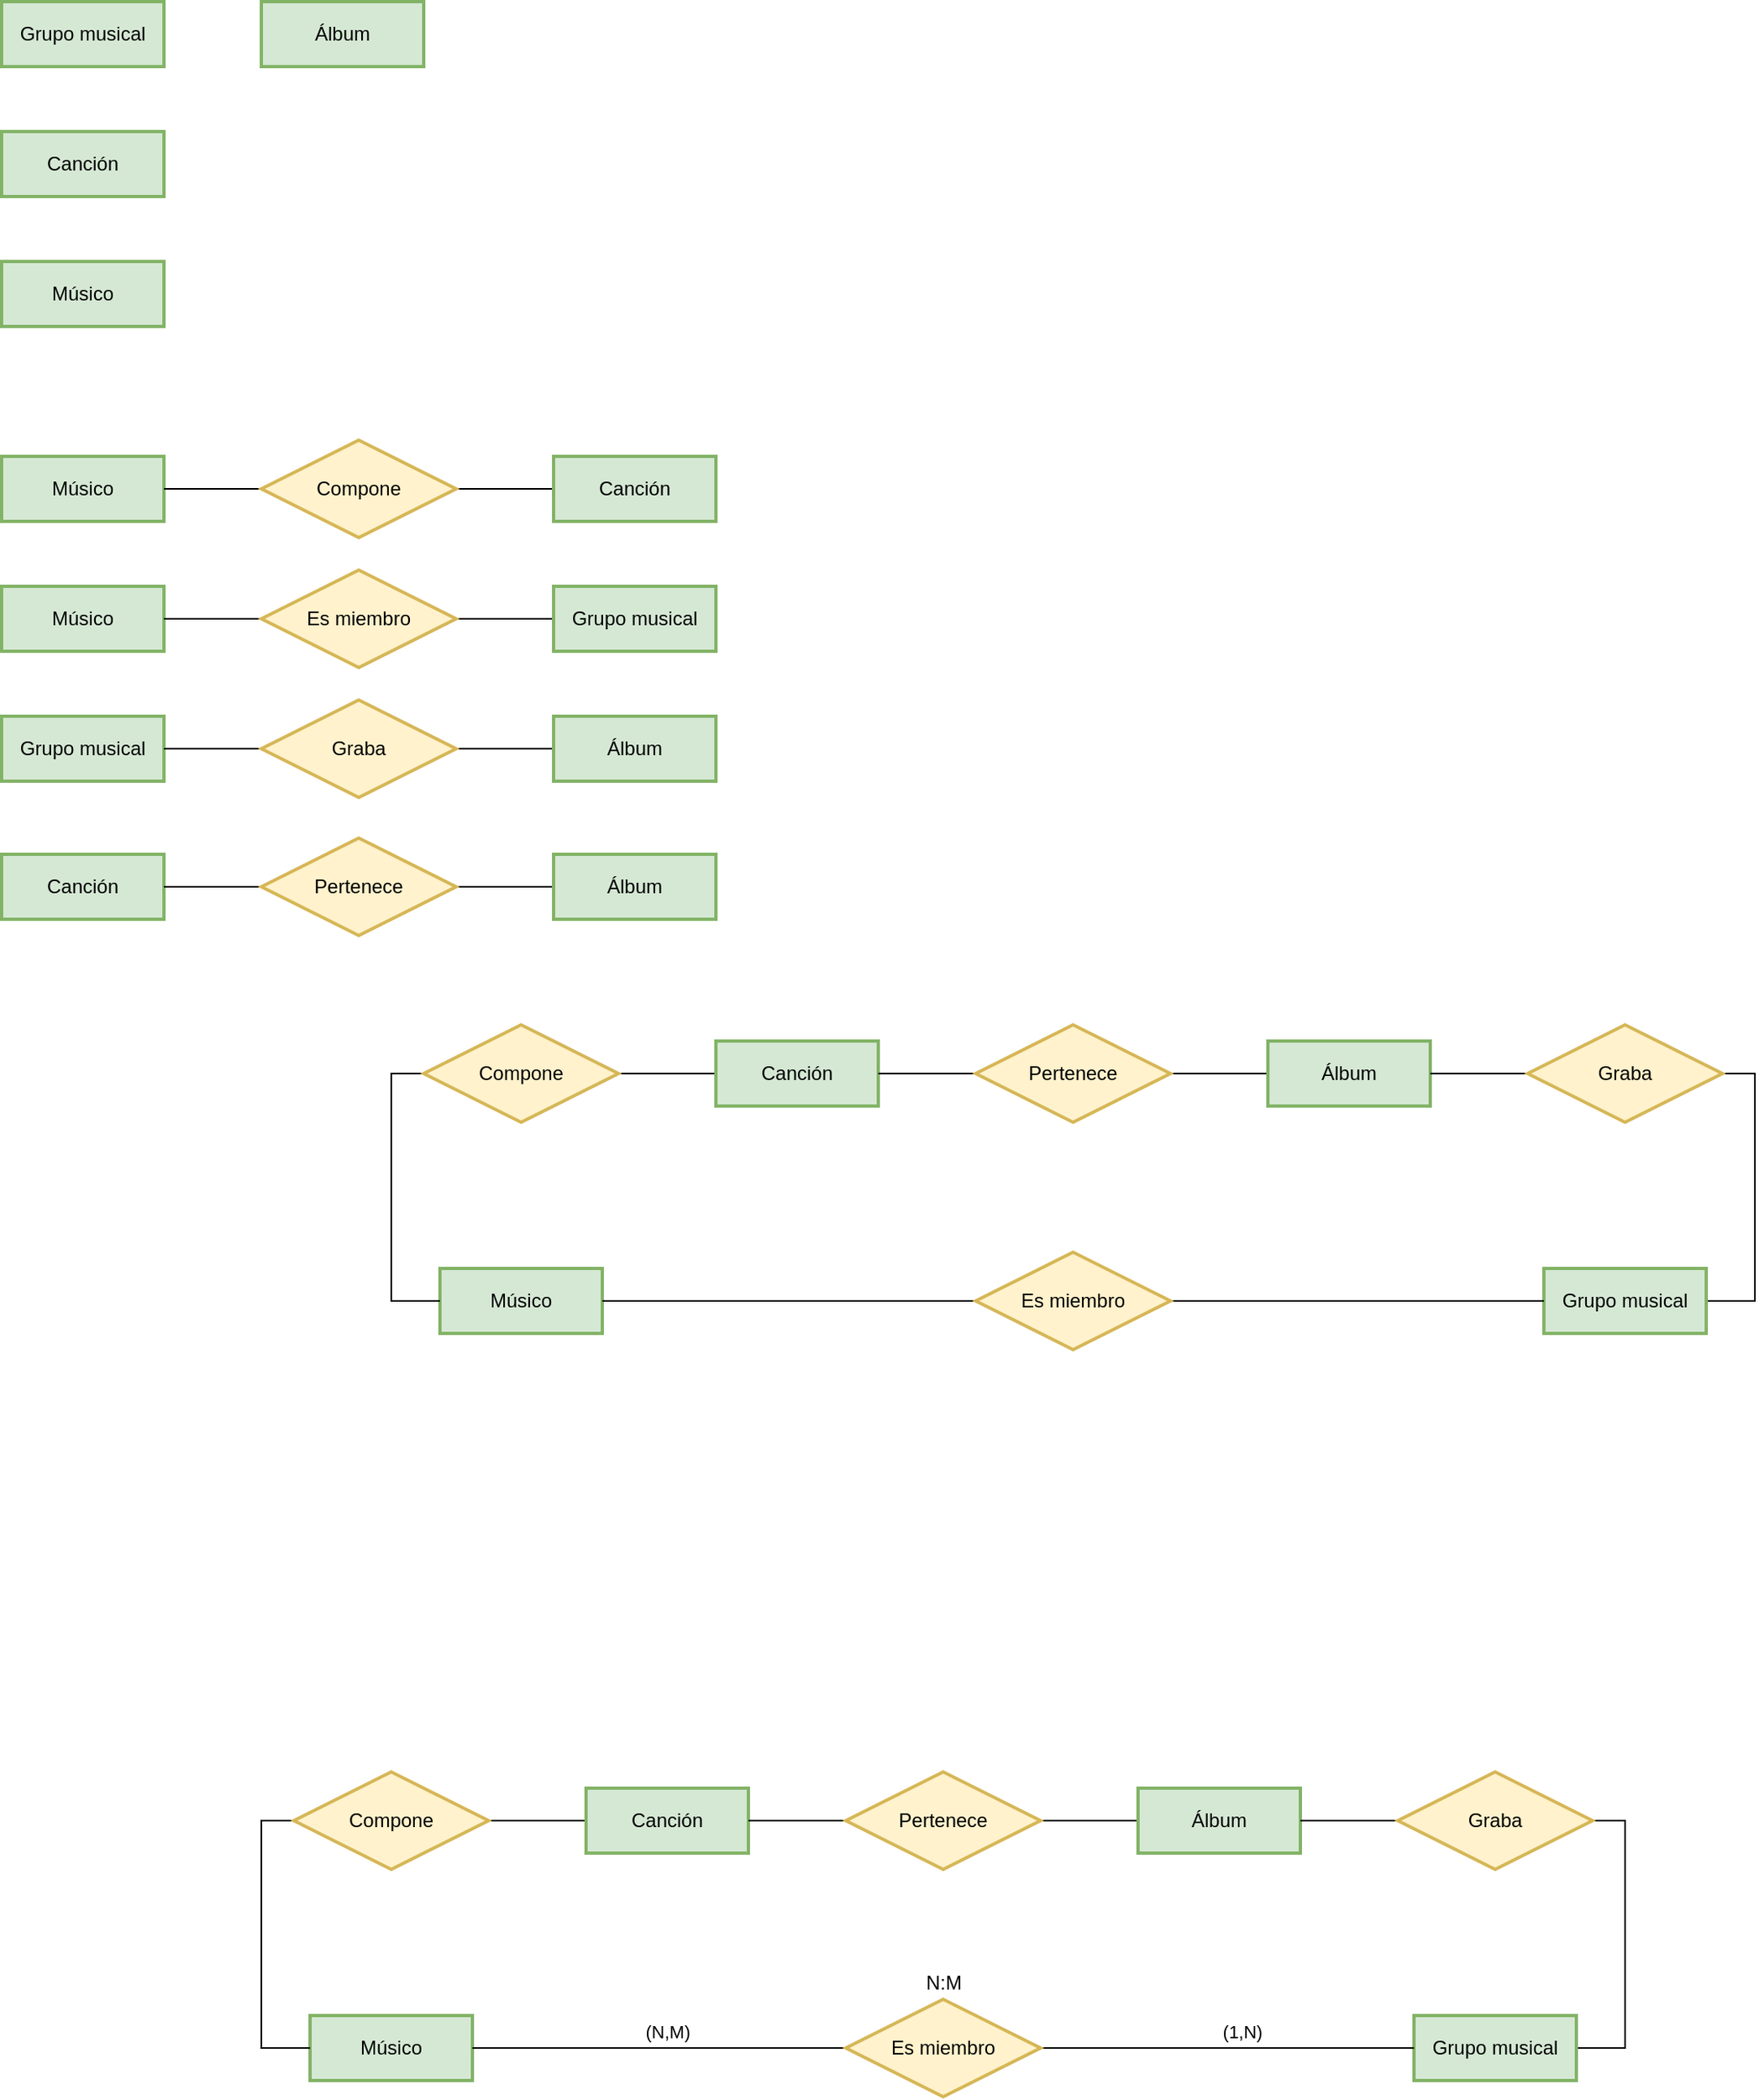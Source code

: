 <mxfile version="20.5.1" type="github"><diagram id="CJfv9iZg5P7FjEcWh2f2" name="Página-1"><mxGraphModel dx="1422" dy="727" grid="1" gridSize="10" guides="1" tooltips="1" connect="1" arrows="1" fold="1" page="1" pageScale="1" pageWidth="827" pageHeight="1169" math="0" shadow="0"><root><mxCell id="0"/><mxCell id="1" parent="0"/><mxCell id="u3OVXh_-RhlKzZClgj6L-1" value="&lt;div&gt;Grupo musical&lt;/div&gt;" style="whiteSpace=wrap;html=1;align=center;strokeWidth=2;fillColor=#d5e8d4;strokeColor=#82b366;" parent="1" vertex="1"><mxGeometry x="40" y="40" width="100" height="40" as="geometry"/></mxCell><mxCell id="u3OVXh_-RhlKzZClgj6L-2" value="Canción" style="whiteSpace=wrap;html=1;align=center;strokeWidth=2;fillColor=#d5e8d4;strokeColor=#82b366;" parent="1" vertex="1"><mxGeometry x="40" y="120" width="100" height="40" as="geometry"/></mxCell><mxCell id="u3OVXh_-RhlKzZClgj6L-3" value="Músico" style="whiteSpace=wrap;html=1;align=center;strokeWidth=2;fillColor=#d5e8d4;strokeColor=#82b366;" parent="1" vertex="1"><mxGeometry x="40" y="200" width="100" height="40" as="geometry"/></mxCell><mxCell id="u3OVXh_-RhlKzZClgj6L-4" value="&lt;div&gt;Álbum&lt;/div&gt;" style="whiteSpace=wrap;html=1;align=center;strokeWidth=2;fillColor=#d5e8d4;strokeColor=#82b366;" parent="1" vertex="1"><mxGeometry x="200" y="40" width="100" height="40" as="geometry"/></mxCell><mxCell id="u3OVXh_-RhlKzZClgj6L-5" value="Músico" style="whiteSpace=wrap;html=1;align=center;strokeWidth=2;fillColor=#d5e8d4;strokeColor=#82b366;" parent="1" vertex="1"><mxGeometry x="40" y="320" width="100" height="40" as="geometry"/></mxCell><mxCell id="u3OVXh_-RhlKzZClgj6L-8" style="edgeStyle=orthogonalEdgeStyle;rounded=0;orthogonalLoop=1;jettySize=auto;html=1;exitX=0;exitY=0.5;exitDx=0;exitDy=0;entryX=1;entryY=0.5;entryDx=0;entryDy=0;endArrow=none;endFill=0;" parent="1" source="u3OVXh_-RhlKzZClgj6L-6" target="u3OVXh_-RhlKzZClgj6L-5" edge="1"><mxGeometry relative="1" as="geometry"/></mxCell><mxCell id="u3OVXh_-RhlKzZClgj6L-9" style="edgeStyle=orthogonalEdgeStyle;rounded=0;orthogonalLoop=1;jettySize=auto;html=1;exitX=1;exitY=0.5;exitDx=0;exitDy=0;entryX=0;entryY=0.5;entryDx=0;entryDy=0;endArrow=none;endFill=0;" parent="1" source="u3OVXh_-RhlKzZClgj6L-6" target="u3OVXh_-RhlKzZClgj6L-7" edge="1"><mxGeometry relative="1" as="geometry"/></mxCell><mxCell id="u3OVXh_-RhlKzZClgj6L-6" value="Compone" style="shape=rhombus;perimeter=rhombusPerimeter;whiteSpace=wrap;html=1;align=center;strokeWidth=2;fillColor=#fff2cc;strokeColor=#d6b656;" parent="1" vertex="1"><mxGeometry x="200" y="310" width="120" height="60" as="geometry"/></mxCell><mxCell id="u3OVXh_-RhlKzZClgj6L-7" value="Canción" style="whiteSpace=wrap;html=1;align=center;strokeWidth=2;fillColor=#d5e8d4;strokeColor=#82b366;" parent="1" vertex="1"><mxGeometry x="380" y="320" width="100" height="40" as="geometry"/></mxCell><mxCell id="u3OVXh_-RhlKzZClgj6L-14" value="Músico" style="whiteSpace=wrap;html=1;align=center;strokeWidth=2;fillColor=#d5e8d4;strokeColor=#82b366;" parent="1" vertex="1"><mxGeometry x="40" y="400" width="100" height="40" as="geometry"/></mxCell><mxCell id="u3OVXh_-RhlKzZClgj6L-15" style="edgeStyle=orthogonalEdgeStyle;rounded=0;orthogonalLoop=1;jettySize=auto;html=1;exitX=0;exitY=0.5;exitDx=0;exitDy=0;entryX=1;entryY=0.5;entryDx=0;entryDy=0;endArrow=none;endFill=0;" parent="1" source="u3OVXh_-RhlKzZClgj6L-17" target="u3OVXh_-RhlKzZClgj6L-14" edge="1"><mxGeometry relative="1" as="geometry"/></mxCell><mxCell id="u3OVXh_-RhlKzZClgj6L-16" style="edgeStyle=orthogonalEdgeStyle;rounded=0;orthogonalLoop=1;jettySize=auto;html=1;exitX=1;exitY=0.5;exitDx=0;exitDy=0;entryX=0;entryY=0.5;entryDx=0;entryDy=0;endArrow=none;endFill=0;" parent="1" source="u3OVXh_-RhlKzZClgj6L-17" target="u3OVXh_-RhlKzZClgj6L-18" edge="1"><mxGeometry relative="1" as="geometry"/></mxCell><mxCell id="u3OVXh_-RhlKzZClgj6L-17" value="Es miembro" style="shape=rhombus;perimeter=rhombusPerimeter;whiteSpace=wrap;html=1;align=center;strokeWidth=2;fillColor=#fff2cc;strokeColor=#d6b656;" parent="1" vertex="1"><mxGeometry x="200" y="390" width="120" height="60" as="geometry"/></mxCell><mxCell id="u3OVXh_-RhlKzZClgj6L-18" value="Grupo musical" style="whiteSpace=wrap;html=1;align=center;strokeWidth=2;fillColor=#d5e8d4;strokeColor=#82b366;" parent="1" vertex="1"><mxGeometry x="380" y="400" width="100" height="40" as="geometry"/></mxCell><mxCell id="u3OVXh_-RhlKzZClgj6L-19" value="Grupo musical" style="whiteSpace=wrap;html=1;align=center;strokeWidth=2;fillColor=#d5e8d4;strokeColor=#82b366;" parent="1" vertex="1"><mxGeometry x="40" y="480" width="100" height="40" as="geometry"/></mxCell><mxCell id="u3OVXh_-RhlKzZClgj6L-20" style="edgeStyle=orthogonalEdgeStyle;rounded=0;orthogonalLoop=1;jettySize=auto;html=1;exitX=0;exitY=0.5;exitDx=0;exitDy=0;entryX=1;entryY=0.5;entryDx=0;entryDy=0;endArrow=none;endFill=0;" parent="1" source="u3OVXh_-RhlKzZClgj6L-22" target="u3OVXh_-RhlKzZClgj6L-19" edge="1"><mxGeometry relative="1" as="geometry"/></mxCell><mxCell id="u3OVXh_-RhlKzZClgj6L-21" style="edgeStyle=orthogonalEdgeStyle;rounded=0;orthogonalLoop=1;jettySize=auto;html=1;exitX=1;exitY=0.5;exitDx=0;exitDy=0;entryX=0;entryY=0.5;entryDx=0;entryDy=0;endArrow=none;endFill=0;" parent="1" source="u3OVXh_-RhlKzZClgj6L-22" target="u3OVXh_-RhlKzZClgj6L-23" edge="1"><mxGeometry relative="1" as="geometry"/></mxCell><mxCell id="u3OVXh_-RhlKzZClgj6L-22" value="Graba" style="shape=rhombus;perimeter=rhombusPerimeter;whiteSpace=wrap;html=1;align=center;strokeWidth=2;fillColor=#fff2cc;strokeColor=#d6b656;" parent="1" vertex="1"><mxGeometry x="200" y="470" width="120" height="60" as="geometry"/></mxCell><mxCell id="u3OVXh_-RhlKzZClgj6L-23" value="Álbum" style="whiteSpace=wrap;html=1;align=center;strokeWidth=2;fillColor=#d5e8d4;strokeColor=#82b366;" parent="1" vertex="1"><mxGeometry x="380" y="480" width="100" height="40" as="geometry"/></mxCell><mxCell id="u3OVXh_-RhlKzZClgj6L-26" value="Canción" style="whiteSpace=wrap;html=1;align=center;strokeWidth=2;fillColor=#d5e8d4;strokeColor=#82b366;" parent="1" vertex="1"><mxGeometry x="40" y="565" width="100" height="40" as="geometry"/></mxCell><mxCell id="u3OVXh_-RhlKzZClgj6L-27" style="edgeStyle=orthogonalEdgeStyle;rounded=0;orthogonalLoop=1;jettySize=auto;html=1;exitX=0;exitY=0.5;exitDx=0;exitDy=0;entryX=1;entryY=0.5;entryDx=0;entryDy=0;endArrow=none;endFill=0;" parent="1" source="u3OVXh_-RhlKzZClgj6L-29" target="u3OVXh_-RhlKzZClgj6L-26" edge="1"><mxGeometry relative="1" as="geometry"/></mxCell><mxCell id="u3OVXh_-RhlKzZClgj6L-28" style="edgeStyle=orthogonalEdgeStyle;rounded=0;orthogonalLoop=1;jettySize=auto;html=1;exitX=1;exitY=0.5;exitDx=0;exitDy=0;entryX=0;entryY=0.5;entryDx=0;entryDy=0;endArrow=none;endFill=0;" parent="1" source="u3OVXh_-RhlKzZClgj6L-29" target="u3OVXh_-RhlKzZClgj6L-30" edge="1"><mxGeometry relative="1" as="geometry"/></mxCell><mxCell id="u3OVXh_-RhlKzZClgj6L-29" value="Pertenece" style="shape=rhombus;perimeter=rhombusPerimeter;whiteSpace=wrap;html=1;align=center;strokeWidth=2;fillColor=#fff2cc;strokeColor=#d6b656;" parent="1" vertex="1"><mxGeometry x="200" y="555" width="120" height="60" as="geometry"/></mxCell><mxCell id="u3OVXh_-RhlKzZClgj6L-30" value="Álbum" style="whiteSpace=wrap;html=1;align=center;strokeWidth=2;fillColor=#d5e8d4;strokeColor=#82b366;" parent="1" vertex="1"><mxGeometry x="380" y="565" width="100" height="40" as="geometry"/></mxCell><mxCell id="u3OVXh_-RhlKzZClgj6L-31" value="Músico" style="whiteSpace=wrap;html=1;align=center;strokeWidth=2;fillColor=#d5e8d4;strokeColor=#82b366;" parent="1" vertex="1"><mxGeometry x="310" y="820" width="100" height="40" as="geometry"/></mxCell><mxCell id="u3OVXh_-RhlKzZClgj6L-33" style="edgeStyle=orthogonalEdgeStyle;rounded=0;orthogonalLoop=1;jettySize=auto;html=1;exitX=1;exitY=0.5;exitDx=0;exitDy=0;entryX=0;entryY=0.5;entryDx=0;entryDy=0;endArrow=none;endFill=0;" parent="1" source="u3OVXh_-RhlKzZClgj6L-34" target="u3OVXh_-RhlKzZClgj6L-35" edge="1"><mxGeometry relative="1" as="geometry"/></mxCell><mxCell id="u3OVXh_-RhlKzZClgj6L-48" style="edgeStyle=orthogonalEdgeStyle;rounded=0;orthogonalLoop=1;jettySize=auto;html=1;exitX=0;exitY=0.5;exitDx=0;exitDy=0;entryX=0;entryY=0.5;entryDx=0;entryDy=0;endArrow=none;endFill=0;" parent="1" source="u3OVXh_-RhlKzZClgj6L-34" target="u3OVXh_-RhlKzZClgj6L-31" edge="1"><mxGeometry relative="1" as="geometry"/></mxCell><mxCell id="u3OVXh_-RhlKzZClgj6L-34" value="Compone" style="shape=rhombus;perimeter=rhombusPerimeter;whiteSpace=wrap;html=1;align=center;strokeWidth=2;fillColor=#fff2cc;strokeColor=#d6b656;" parent="1" vertex="1"><mxGeometry x="300" y="670" width="120" height="60" as="geometry"/></mxCell><mxCell id="u3OVXh_-RhlKzZClgj6L-35" value="Canción" style="whiteSpace=wrap;html=1;align=center;strokeWidth=2;fillColor=#d5e8d4;strokeColor=#82b366;" parent="1" vertex="1"><mxGeometry x="480" y="680" width="100" height="40" as="geometry"/></mxCell><mxCell id="u3OVXh_-RhlKzZClgj6L-37" style="edgeStyle=orthogonalEdgeStyle;rounded=0;orthogonalLoop=1;jettySize=auto;html=1;exitX=1;exitY=0.5;exitDx=0;exitDy=0;entryX=0;entryY=0.5;entryDx=0;entryDy=0;endArrow=none;endFill=0;" parent="1" source="u3OVXh_-RhlKzZClgj6L-38" target="u3OVXh_-RhlKzZClgj6L-39" edge="1"><mxGeometry relative="1" as="geometry"/></mxCell><mxCell id="u3OVXh_-RhlKzZClgj6L-40" style="edgeStyle=orthogonalEdgeStyle;rounded=0;orthogonalLoop=1;jettySize=auto;html=1;exitX=0;exitY=0.5;exitDx=0;exitDy=0;entryX=1;entryY=0.5;entryDx=0;entryDy=0;endArrow=none;endFill=0;" parent="1" source="u3OVXh_-RhlKzZClgj6L-38" target="u3OVXh_-RhlKzZClgj6L-35" edge="1"><mxGeometry relative="1" as="geometry"/></mxCell><mxCell id="u3OVXh_-RhlKzZClgj6L-38" value="Pertenece" style="shape=rhombus;perimeter=rhombusPerimeter;whiteSpace=wrap;html=1;align=center;strokeWidth=2;fillColor=#fff2cc;strokeColor=#d6b656;" parent="1" vertex="1"><mxGeometry x="640" y="670" width="120" height="60" as="geometry"/></mxCell><mxCell id="u3OVXh_-RhlKzZClgj6L-39" value="Álbum" style="whiteSpace=wrap;html=1;align=center;strokeWidth=2;fillColor=#d5e8d4;strokeColor=#82b366;" parent="1" vertex="1"><mxGeometry x="820" y="680" width="100" height="40" as="geometry"/></mxCell><mxCell id="u3OVXh_-RhlKzZClgj6L-44" style="edgeStyle=orthogonalEdgeStyle;rounded=0;orthogonalLoop=1;jettySize=auto;html=1;exitX=0;exitY=0.5;exitDx=0;exitDy=0;entryX=1;entryY=0.5;entryDx=0;entryDy=0;endArrow=none;endFill=0;" parent="1" source="u3OVXh_-RhlKzZClgj6L-41" target="u3OVXh_-RhlKzZClgj6L-39" edge="1"><mxGeometry relative="1" as="geometry"/></mxCell><mxCell id="u3OVXh_-RhlKzZClgj6L-49" style="edgeStyle=orthogonalEdgeStyle;rounded=0;orthogonalLoop=1;jettySize=auto;html=1;exitX=1;exitY=0.5;exitDx=0;exitDy=0;entryX=1;entryY=0.5;entryDx=0;entryDy=0;endArrow=none;endFill=0;" parent="1" source="u3OVXh_-RhlKzZClgj6L-41" target="u3OVXh_-RhlKzZClgj6L-42" edge="1"><mxGeometry relative="1" as="geometry"/></mxCell><mxCell id="u3OVXh_-RhlKzZClgj6L-41" value="Graba" style="shape=rhombus;perimeter=rhombusPerimeter;whiteSpace=wrap;html=1;align=center;strokeWidth=2;fillColor=#fff2cc;strokeColor=#d6b656;" parent="1" vertex="1"><mxGeometry x="980" y="670" width="120" height="60" as="geometry"/></mxCell><mxCell id="u3OVXh_-RhlKzZClgj6L-42" value="Grupo musical" style="whiteSpace=wrap;html=1;align=center;strokeWidth=2;fillColor=#d5e8d4;strokeColor=#82b366;" parent="1" vertex="1"><mxGeometry x="990" y="820" width="100" height="40" as="geometry"/></mxCell><mxCell id="u3OVXh_-RhlKzZClgj6L-50" style="edgeStyle=orthogonalEdgeStyle;rounded=0;orthogonalLoop=1;jettySize=auto;html=1;exitX=1;exitY=0.5;exitDx=0;exitDy=0;entryX=0;entryY=0.5;entryDx=0;entryDy=0;endArrow=none;endFill=0;" parent="1" source="u3OVXh_-RhlKzZClgj6L-45" target="u3OVXh_-RhlKzZClgj6L-42" edge="1"><mxGeometry relative="1" as="geometry"/></mxCell><mxCell id="u3OVXh_-RhlKzZClgj6L-51" style="edgeStyle=orthogonalEdgeStyle;rounded=0;orthogonalLoop=1;jettySize=auto;html=1;exitX=0;exitY=0.5;exitDx=0;exitDy=0;entryX=1;entryY=0.5;entryDx=0;entryDy=0;endArrow=none;endFill=0;" parent="1" source="u3OVXh_-RhlKzZClgj6L-45" target="u3OVXh_-RhlKzZClgj6L-31" edge="1"><mxGeometry relative="1" as="geometry"/></mxCell><mxCell id="u3OVXh_-RhlKzZClgj6L-45" value="Es miembro" style="shape=rhombus;perimeter=rhombusPerimeter;whiteSpace=wrap;html=1;align=center;strokeWidth=2;fillColor=#fff2cc;strokeColor=#d6b656;" parent="1" vertex="1"><mxGeometry x="640" y="810" width="120" height="60" as="geometry"/></mxCell><mxCell id="u3OVXh_-RhlKzZClgj6L-52" value="Músico" style="whiteSpace=wrap;html=1;align=center;strokeWidth=2;fillColor=#d5e8d4;strokeColor=#82b366;" parent="1" vertex="1"><mxGeometry x="230" y="1280" width="100" height="40" as="geometry"/></mxCell><mxCell id="u3OVXh_-RhlKzZClgj6L-53" style="edgeStyle=orthogonalEdgeStyle;rounded=0;orthogonalLoop=1;jettySize=auto;html=1;exitX=1;exitY=0.5;exitDx=0;exitDy=0;entryX=0;entryY=0.5;entryDx=0;entryDy=0;endArrow=none;endFill=0;" parent="1" source="u3OVXh_-RhlKzZClgj6L-55" target="u3OVXh_-RhlKzZClgj6L-56" edge="1"><mxGeometry relative="1" as="geometry"/></mxCell><mxCell id="u3OVXh_-RhlKzZClgj6L-54" style="edgeStyle=orthogonalEdgeStyle;rounded=0;orthogonalLoop=1;jettySize=auto;html=1;exitX=0;exitY=0.5;exitDx=0;exitDy=0;entryX=0;entryY=0.5;entryDx=0;entryDy=0;endArrow=none;endFill=0;" parent="1" source="u3OVXh_-RhlKzZClgj6L-55" target="u3OVXh_-RhlKzZClgj6L-52" edge="1"><mxGeometry relative="1" as="geometry"/></mxCell><mxCell id="u3OVXh_-RhlKzZClgj6L-55" value="Compone" style="shape=rhombus;perimeter=rhombusPerimeter;whiteSpace=wrap;html=1;align=center;strokeWidth=2;fillColor=#fff2cc;strokeColor=#d6b656;" parent="1" vertex="1"><mxGeometry x="220" y="1130" width="120" height="60" as="geometry"/></mxCell><mxCell id="u3OVXh_-RhlKzZClgj6L-56" value="Canción" style="whiteSpace=wrap;html=1;align=center;strokeWidth=2;fillColor=#d5e8d4;strokeColor=#82b366;" parent="1" vertex="1"><mxGeometry x="400" y="1140" width="100" height="40" as="geometry"/></mxCell><mxCell id="u3OVXh_-RhlKzZClgj6L-57" style="edgeStyle=orthogonalEdgeStyle;rounded=0;orthogonalLoop=1;jettySize=auto;html=1;exitX=1;exitY=0.5;exitDx=0;exitDy=0;entryX=0;entryY=0.5;entryDx=0;entryDy=0;endArrow=none;endFill=0;" parent="1" source="u3OVXh_-RhlKzZClgj6L-59" target="u3OVXh_-RhlKzZClgj6L-60" edge="1"><mxGeometry relative="1" as="geometry"/></mxCell><mxCell id="u3OVXh_-RhlKzZClgj6L-58" style="edgeStyle=orthogonalEdgeStyle;rounded=0;orthogonalLoop=1;jettySize=auto;html=1;exitX=0;exitY=0.5;exitDx=0;exitDy=0;entryX=1;entryY=0.5;entryDx=0;entryDy=0;endArrow=none;endFill=0;" parent="1" source="u3OVXh_-RhlKzZClgj6L-59" target="u3OVXh_-RhlKzZClgj6L-56" edge="1"><mxGeometry relative="1" as="geometry"/></mxCell><mxCell id="u3OVXh_-RhlKzZClgj6L-59" value="Pertenece" style="shape=rhombus;perimeter=rhombusPerimeter;whiteSpace=wrap;html=1;align=center;strokeWidth=2;fillColor=#fff2cc;strokeColor=#d6b656;" parent="1" vertex="1"><mxGeometry x="560" y="1130" width="120" height="60" as="geometry"/></mxCell><mxCell id="u3OVXh_-RhlKzZClgj6L-60" value="Álbum" style="whiteSpace=wrap;html=1;align=center;strokeWidth=2;fillColor=#d5e8d4;strokeColor=#82b366;" parent="1" vertex="1"><mxGeometry x="740" y="1140" width="100" height="40" as="geometry"/></mxCell><mxCell id="u3OVXh_-RhlKzZClgj6L-61" style="edgeStyle=orthogonalEdgeStyle;rounded=0;orthogonalLoop=1;jettySize=auto;html=1;exitX=0;exitY=0.5;exitDx=0;exitDy=0;entryX=1;entryY=0.5;entryDx=0;entryDy=0;endArrow=none;endFill=0;" parent="1" source="u3OVXh_-RhlKzZClgj6L-63" target="u3OVXh_-RhlKzZClgj6L-60" edge="1"><mxGeometry relative="1" as="geometry"/></mxCell><mxCell id="u3OVXh_-RhlKzZClgj6L-62" style="edgeStyle=orthogonalEdgeStyle;rounded=0;orthogonalLoop=1;jettySize=auto;html=1;exitX=1;exitY=0.5;exitDx=0;exitDy=0;entryX=1;entryY=0.5;entryDx=0;entryDy=0;endArrow=none;endFill=0;" parent="1" source="u3OVXh_-RhlKzZClgj6L-63" target="u3OVXh_-RhlKzZClgj6L-64" edge="1"><mxGeometry relative="1" as="geometry"/></mxCell><mxCell id="u3OVXh_-RhlKzZClgj6L-63" value="Graba" style="shape=rhombus;perimeter=rhombusPerimeter;whiteSpace=wrap;html=1;align=center;strokeWidth=2;fillColor=#fff2cc;strokeColor=#d6b656;" parent="1" vertex="1"><mxGeometry x="900" y="1130" width="120" height="60" as="geometry"/></mxCell><mxCell id="u3OVXh_-RhlKzZClgj6L-64" value="Grupo musical" style="whiteSpace=wrap;html=1;align=center;strokeWidth=2;fillColor=#d5e8d4;strokeColor=#82b366;" parent="1" vertex="1"><mxGeometry x="910" y="1280" width="100" height="40" as="geometry"/></mxCell><mxCell id="u3OVXh_-RhlKzZClgj6L-65" style="edgeStyle=orthogonalEdgeStyle;rounded=0;orthogonalLoop=1;jettySize=auto;html=1;exitX=1;exitY=0.5;exitDx=0;exitDy=0;entryX=0;entryY=0.5;entryDx=0;entryDy=0;endArrow=none;endFill=0;" parent="1" source="u3OVXh_-RhlKzZClgj6L-67" target="u3OVXh_-RhlKzZClgj6L-64" edge="1"><mxGeometry relative="1" as="geometry"><Array as="points"><mxPoint x="800" y="1300"/><mxPoint x="800" y="1300"/></Array></mxGeometry></mxCell><mxCell id="u3OVXh_-RhlKzZClgj6L-69" value="(1,N)" style="edgeLabel;html=1;align=center;verticalAlign=middle;resizable=0;points=[];" parent="u3OVXh_-RhlKzZClgj6L-65" vertex="1" connectable="0"><mxGeometry x="0.077" relative="1" as="geometry"><mxPoint y="-10" as="offset"/></mxGeometry></mxCell><mxCell id="u3OVXh_-RhlKzZClgj6L-66" style="edgeStyle=orthogonalEdgeStyle;rounded=0;orthogonalLoop=1;jettySize=auto;html=1;exitX=0;exitY=0.5;exitDx=0;exitDy=0;entryX=1;entryY=0.5;entryDx=0;entryDy=0;endArrow=none;endFill=0;" parent="1" source="u3OVXh_-RhlKzZClgj6L-67" target="u3OVXh_-RhlKzZClgj6L-52" edge="1"><mxGeometry relative="1" as="geometry"/></mxCell><mxCell id="u3OVXh_-RhlKzZClgj6L-68" value="(N,M)" style="edgeLabel;html=1;align=center;verticalAlign=middle;resizable=0;points=[];" parent="u3OVXh_-RhlKzZClgj6L-66" vertex="1" connectable="0"><mxGeometry x="-0.056" y="2" relative="1" as="geometry"><mxPoint x="-2" y="-12" as="offset"/></mxGeometry></mxCell><mxCell id="u3OVXh_-RhlKzZClgj6L-67" value="Es miembro" style="shape=rhombus;perimeter=rhombusPerimeter;whiteSpace=wrap;html=1;align=center;strokeWidth=2;fillColor=#fff2cc;strokeColor=#d6b656;" parent="1" vertex="1"><mxGeometry x="560" y="1270" width="120" height="60" as="geometry"/></mxCell><mxCell id="u3OVXh_-RhlKzZClgj6L-70" value="N:M" style="text;html=1;align=center;verticalAlign=middle;resizable=0;points=[];autosize=1;strokeColor=none;fillColor=none;" parent="1" vertex="1"><mxGeometry x="595" y="1245" width="50" height="30" as="geometry"/></mxCell></root></mxGraphModel></diagram></mxfile>